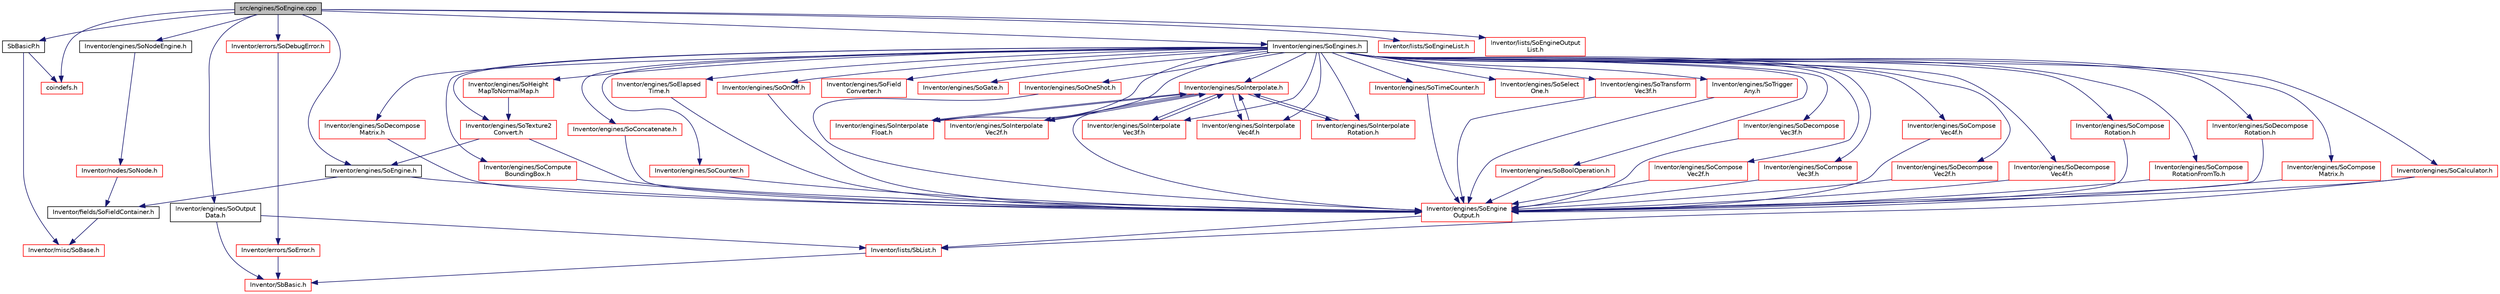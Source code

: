 digraph "src/engines/SoEngine.cpp"
{
 // LATEX_PDF_SIZE
  edge [fontname="Helvetica",fontsize="10",labelfontname="Helvetica",labelfontsize="10"];
  node [fontname="Helvetica",fontsize="10",shape=record];
  Node1 [label="src/engines/SoEngine.cpp",height=0.2,width=0.4,color="black", fillcolor="grey75", style="filled", fontcolor="black",tooltip=" "];
  Node1 -> Node2 [color="midnightblue",fontsize="10",style="solid",fontname="Helvetica"];
  Node2 [label="Inventor/engines/SoEngine.h",height=0.2,width=0.4,color="black", fillcolor="white", style="filled",URL="$SoEngine_8h.html",tooltip=" "];
  Node2 -> Node3 [color="midnightblue",fontsize="10",style="solid",fontname="Helvetica"];
  Node3 [label="Inventor/fields/SoFieldContainer.h",height=0.2,width=0.4,color="black", fillcolor="white", style="filled",URL="$SoFieldContainer_8h.html",tooltip=" "];
  Node3 -> Node4 [color="midnightblue",fontsize="10",style="solid",fontname="Helvetica"];
  Node4 [label="Inventor/misc/SoBase.h",height=0.2,width=0.4,color="red", fillcolor="white", style="filled",URL="$SoBase_8h.html",tooltip=" "];
  Node2 -> Node22 [color="midnightblue",fontsize="10",style="solid",fontname="Helvetica"];
  Node22 [label="Inventor/engines/SoEngine\lOutput.h",height=0.2,width=0.4,color="red", fillcolor="white", style="filled",URL="$SoEngineOutput_8h.html",tooltip=" "];
  Node22 -> Node24 [color="midnightblue",fontsize="10",style="solid",fontname="Helvetica"];
  Node24 [label="Inventor/lists/SbList.h",height=0.2,width=0.4,color="red", fillcolor="white", style="filled",URL="$SbList_8h.html",tooltip=" "];
  Node24 -> Node6 [color="midnightblue",fontsize="10",style="solid",fontname="Helvetica"];
  Node6 [label="Inventor/SbBasic.h",height=0.2,width=0.4,color="red", fillcolor="white", style="filled",URL="$SbBasic_8h.html",tooltip=" "];
  Node1 -> Node25 [color="midnightblue",fontsize="10",style="solid",fontname="Helvetica"];
  Node25 [label="SbBasicP.h",height=0.2,width=0.4,color="black", fillcolor="white", style="filled",URL="$SbBasicP_8h.html",tooltip=" "];
  Node25 -> Node4 [color="midnightblue",fontsize="10",style="solid",fontname="Helvetica"];
  Node25 -> Node26 [color="midnightblue",fontsize="10",style="solid",fontname="Helvetica"];
  Node26 [label="coindefs.h",height=0.2,width=0.4,color="red", fillcolor="white", style="filled",URL="$coindefs_8h.html",tooltip=" "];
  Node1 -> Node28 [color="midnightblue",fontsize="10",style="solid",fontname="Helvetica"];
  Node28 [label="Inventor/engines/SoEngines.h",height=0.2,width=0.4,color="black", fillcolor="white", style="filled",URL="$SoEngines_8h.html",tooltip=" "];
  Node28 -> Node29 [color="midnightblue",fontsize="10",style="solid",fontname="Helvetica"];
  Node29 [label="Inventor/engines/SoBoolOperation.h",height=0.2,width=0.4,color="red", fillcolor="white", style="filled",URL="$SoBoolOperation_8h.html",tooltip=" "];
  Node29 -> Node22 [color="midnightblue",fontsize="10",style="solid",fontname="Helvetica"];
  Node28 -> Node50 [color="midnightblue",fontsize="10",style="solid",fontname="Helvetica"];
  Node50 [label="Inventor/engines/SoCalculator.h",height=0.2,width=0.4,color="red", fillcolor="white", style="filled",URL="$SoCalculator_8h.html",tooltip=" "];
  Node50 -> Node22 [color="midnightblue",fontsize="10",style="solid",fontname="Helvetica"];
  Node50 -> Node24 [color="midnightblue",fontsize="10",style="solid",fontname="Helvetica"];
  Node28 -> Node59 [color="midnightblue",fontsize="10",style="solid",fontname="Helvetica"];
  Node59 [label="Inventor/engines/SoCompose\lVec2f.h",height=0.2,width=0.4,color="red", fillcolor="white", style="filled",URL="$SoComposeVec2f_8h.html",tooltip=" "];
  Node59 -> Node22 [color="midnightblue",fontsize="10",style="solid",fontname="Helvetica"];
  Node28 -> Node62 [color="midnightblue",fontsize="10",style="solid",fontname="Helvetica"];
  Node62 [label="Inventor/engines/SoCompose\lVec3f.h",height=0.2,width=0.4,color="red", fillcolor="white", style="filled",URL="$SoComposeVec3f_8h.html",tooltip=" "];
  Node62 -> Node22 [color="midnightblue",fontsize="10",style="solid",fontname="Helvetica"];
  Node28 -> Node63 [color="midnightblue",fontsize="10",style="solid",fontname="Helvetica"];
  Node63 [label="Inventor/engines/SoCompose\lVec4f.h",height=0.2,width=0.4,color="red", fillcolor="white", style="filled",URL="$SoComposeVec4f_8h.html",tooltip=" "];
  Node63 -> Node22 [color="midnightblue",fontsize="10",style="solid",fontname="Helvetica"];
  Node28 -> Node66 [color="midnightblue",fontsize="10",style="solid",fontname="Helvetica"];
  Node66 [label="Inventor/engines/SoDecompose\lVec2f.h",height=0.2,width=0.4,color="red", fillcolor="white", style="filled",URL="$SoDecomposeVec2f_8h.html",tooltip=" "];
  Node66 -> Node22 [color="midnightblue",fontsize="10",style="solid",fontname="Helvetica"];
  Node28 -> Node67 [color="midnightblue",fontsize="10",style="solid",fontname="Helvetica"];
  Node67 [label="Inventor/engines/SoDecompose\lVec3f.h",height=0.2,width=0.4,color="red", fillcolor="white", style="filled",URL="$SoDecomposeVec3f_8h.html",tooltip=" "];
  Node67 -> Node22 [color="midnightblue",fontsize="10",style="solid",fontname="Helvetica"];
  Node28 -> Node68 [color="midnightblue",fontsize="10",style="solid",fontname="Helvetica"];
  Node68 [label="Inventor/engines/SoDecompose\lVec4f.h",height=0.2,width=0.4,color="red", fillcolor="white", style="filled",URL="$SoDecomposeVec4f_8h.html",tooltip=" "];
  Node68 -> Node22 [color="midnightblue",fontsize="10",style="solid",fontname="Helvetica"];
  Node28 -> Node69 [color="midnightblue",fontsize="10",style="solid",fontname="Helvetica"];
  Node69 [label="Inventor/engines/SoCompose\lRotation.h",height=0.2,width=0.4,color="red", fillcolor="white", style="filled",URL="$SoComposeRotation_8h.html",tooltip=" "];
  Node69 -> Node22 [color="midnightblue",fontsize="10",style="solid",fontname="Helvetica"];
  Node28 -> Node70 [color="midnightblue",fontsize="10",style="solid",fontname="Helvetica"];
  Node70 [label="Inventor/engines/SoCompose\lRotationFromTo.h",height=0.2,width=0.4,color="red", fillcolor="white", style="filled",URL="$SoComposeRotationFromTo_8h.html",tooltip=" "];
  Node70 -> Node22 [color="midnightblue",fontsize="10",style="solid",fontname="Helvetica"];
  Node28 -> Node71 [color="midnightblue",fontsize="10",style="solid",fontname="Helvetica"];
  Node71 [label="Inventor/engines/SoDecompose\lRotation.h",height=0.2,width=0.4,color="red", fillcolor="white", style="filled",URL="$SoDecomposeRotation_8h.html",tooltip=" "];
  Node71 -> Node22 [color="midnightblue",fontsize="10",style="solid",fontname="Helvetica"];
  Node28 -> Node74 [color="midnightblue",fontsize="10",style="solid",fontname="Helvetica"];
  Node74 [label="Inventor/engines/SoCompose\lMatrix.h",height=0.2,width=0.4,color="red", fillcolor="white", style="filled",URL="$SoComposeMatrix_8h.html",tooltip=" "];
  Node74 -> Node22 [color="midnightblue",fontsize="10",style="solid",fontname="Helvetica"];
  Node28 -> Node75 [color="midnightblue",fontsize="10",style="solid",fontname="Helvetica"];
  Node75 [label="Inventor/engines/SoDecompose\lMatrix.h",height=0.2,width=0.4,color="red", fillcolor="white", style="filled",URL="$SoDecomposeMatrix_8h.html",tooltip=" "];
  Node75 -> Node22 [color="midnightblue",fontsize="10",style="solid",fontname="Helvetica"];
  Node28 -> Node78 [color="midnightblue",fontsize="10",style="solid",fontname="Helvetica"];
  Node78 [label="Inventor/engines/SoCompute\lBoundingBox.h",height=0.2,width=0.4,color="red", fillcolor="white", style="filled",URL="$SoComputeBoundingBox_8h.html",tooltip=" "];
  Node78 -> Node22 [color="midnightblue",fontsize="10",style="solid",fontname="Helvetica"];
  Node28 -> Node83 [color="midnightblue",fontsize="10",style="solid",fontname="Helvetica"];
  Node83 [label="Inventor/engines/SoConcatenate.h",height=0.2,width=0.4,color="red", fillcolor="white", style="filled",URL="$SoConcatenate_8h.html",tooltip=" "];
  Node83 -> Node22 [color="midnightblue",fontsize="10",style="solid",fontname="Helvetica"];
  Node28 -> Node84 [color="midnightblue",fontsize="10",style="solid",fontname="Helvetica"];
  Node84 [label="Inventor/engines/SoCounter.h",height=0.2,width=0.4,color="red", fillcolor="white", style="filled",URL="$SoCounter_8h.html",tooltip=" "];
  Node84 -> Node22 [color="midnightblue",fontsize="10",style="solid",fontname="Helvetica"];
  Node28 -> Node87 [color="midnightblue",fontsize="10",style="solid",fontname="Helvetica"];
  Node87 [label="Inventor/engines/SoElapsed\lTime.h",height=0.2,width=0.4,color="red", fillcolor="white", style="filled",URL="$SoElapsedTime_8h.html",tooltip=" "];
  Node87 -> Node22 [color="midnightblue",fontsize="10",style="solid",fontname="Helvetica"];
  Node28 -> Node92 [color="midnightblue",fontsize="10",style="solid",fontname="Helvetica"];
  Node92 [label="Inventor/engines/SoField\lConverter.h",height=0.2,width=0.4,color="red", fillcolor="white", style="filled",URL="$SoFieldConverter_8h.html",tooltip=" "];
  Node28 -> Node93 [color="midnightblue",fontsize="10",style="solid",fontname="Helvetica"];
  Node93 [label="Inventor/engines/SoGate.h",height=0.2,width=0.4,color="red", fillcolor="white", style="filled",URL="$SoGate_8h.html",tooltip=" "];
  Node28 -> Node94 [color="midnightblue",fontsize="10",style="solid",fontname="Helvetica"];
  Node94 [label="Inventor/engines/SoInterpolate.h",height=0.2,width=0.4,color="red", fillcolor="white", style="filled",URL="$SoInterpolate_8h.html",tooltip=" "];
  Node94 -> Node22 [color="midnightblue",fontsize="10",style="solid",fontname="Helvetica"];
  Node94 -> Node95 [color="midnightblue",fontsize="10",style="solid",fontname="Helvetica"];
  Node95 [label="Inventor/engines/SoInterpolate\lFloat.h",height=0.2,width=0.4,color="red", fillcolor="white", style="filled",URL="$SoInterpolateFloat_8h.html",tooltip=" "];
  Node95 -> Node94 [color="midnightblue",fontsize="10",style="solid",fontname="Helvetica"];
  Node94 -> Node96 [color="midnightblue",fontsize="10",style="solid",fontname="Helvetica"];
  Node96 [label="Inventor/engines/SoInterpolate\lVec2f.h",height=0.2,width=0.4,color="red", fillcolor="white", style="filled",URL="$SoInterpolateVec2f_8h.html",tooltip=" "];
  Node96 -> Node94 [color="midnightblue",fontsize="10",style="solid",fontname="Helvetica"];
  Node94 -> Node97 [color="midnightblue",fontsize="10",style="solid",fontname="Helvetica"];
  Node97 [label="Inventor/engines/SoInterpolate\lVec3f.h",height=0.2,width=0.4,color="red", fillcolor="white", style="filled",URL="$SoInterpolateVec3f_8h.html",tooltip=" "];
  Node97 -> Node94 [color="midnightblue",fontsize="10",style="solid",fontname="Helvetica"];
  Node94 -> Node98 [color="midnightblue",fontsize="10",style="solid",fontname="Helvetica"];
  Node98 [label="Inventor/engines/SoInterpolate\lVec4f.h",height=0.2,width=0.4,color="red", fillcolor="white", style="filled",URL="$SoInterpolateVec4f_8h.html",tooltip=" "];
  Node98 -> Node94 [color="midnightblue",fontsize="10",style="solid",fontname="Helvetica"];
  Node94 -> Node99 [color="midnightblue",fontsize="10",style="solid",fontname="Helvetica"];
  Node99 [label="Inventor/engines/SoInterpolate\lRotation.h",height=0.2,width=0.4,color="red", fillcolor="white", style="filled",URL="$SoInterpolateRotation_8h.html",tooltip=" "];
  Node99 -> Node94 [color="midnightblue",fontsize="10",style="solid",fontname="Helvetica"];
  Node28 -> Node95 [color="midnightblue",fontsize="10",style="solid",fontname="Helvetica"];
  Node28 -> Node99 [color="midnightblue",fontsize="10",style="solid",fontname="Helvetica"];
  Node28 -> Node96 [color="midnightblue",fontsize="10",style="solid",fontname="Helvetica"];
  Node28 -> Node97 [color="midnightblue",fontsize="10",style="solid",fontname="Helvetica"];
  Node28 -> Node98 [color="midnightblue",fontsize="10",style="solid",fontname="Helvetica"];
  Node28 -> Node100 [color="midnightblue",fontsize="10",style="solid",fontname="Helvetica"];
  Node100 [label="Inventor/engines/SoOnOff.h",height=0.2,width=0.4,color="red", fillcolor="white", style="filled",URL="$SoOnOff_8h.html",tooltip=" "];
  Node100 -> Node22 [color="midnightblue",fontsize="10",style="solid",fontname="Helvetica"];
  Node28 -> Node101 [color="midnightblue",fontsize="10",style="solid",fontname="Helvetica"];
  Node101 [label="Inventor/engines/SoOneShot.h",height=0.2,width=0.4,color="red", fillcolor="white", style="filled",URL="$SoOneShot_8h.html",tooltip=" "];
  Node101 -> Node22 [color="midnightblue",fontsize="10",style="solid",fontname="Helvetica"];
  Node28 -> Node103 [color="midnightblue",fontsize="10",style="solid",fontname="Helvetica"];
  Node103 [label="Inventor/engines/SoSelect\lOne.h",height=0.2,width=0.4,color="red", fillcolor="white", style="filled",URL="$SoSelectOne_8h.html",tooltip=" "];
  Node28 -> Node105 [color="midnightblue",fontsize="10",style="solid",fontname="Helvetica"];
  Node105 [label="Inventor/engines/SoTimeCounter.h",height=0.2,width=0.4,color="red", fillcolor="white", style="filled",URL="$SoTimeCounter_8h.html",tooltip=" "];
  Node105 -> Node22 [color="midnightblue",fontsize="10",style="solid",fontname="Helvetica"];
  Node28 -> Node106 [color="midnightblue",fontsize="10",style="solid",fontname="Helvetica"];
  Node106 [label="Inventor/engines/SoTransform\lVec3f.h",height=0.2,width=0.4,color="red", fillcolor="white", style="filled",URL="$SoTransformVec3f_8h.html",tooltip=" "];
  Node106 -> Node22 [color="midnightblue",fontsize="10",style="solid",fontname="Helvetica"];
  Node28 -> Node107 [color="midnightblue",fontsize="10",style="solid",fontname="Helvetica"];
  Node107 [label="Inventor/engines/SoTrigger\lAny.h",height=0.2,width=0.4,color="red", fillcolor="white", style="filled",URL="$SoTriggerAny_8h.html",tooltip=" "];
  Node107 -> Node22 [color="midnightblue",fontsize="10",style="solid",fontname="Helvetica"];
  Node28 -> Node108 [color="midnightblue",fontsize="10",style="solid",fontname="Helvetica"];
  Node108 [label="Inventor/engines/SoTexture2\lConvert.h",height=0.2,width=0.4,color="red", fillcolor="white", style="filled",URL="$SoTexture2Convert_8h.html",tooltip=" "];
  Node108 -> Node2 [color="midnightblue",fontsize="10",style="solid",fontname="Helvetica"];
  Node108 -> Node22 [color="midnightblue",fontsize="10",style="solid",fontname="Helvetica"];
  Node28 -> Node110 [color="midnightblue",fontsize="10",style="solid",fontname="Helvetica"];
  Node110 [label="Inventor/engines/SoHeight\lMapToNormalMap.h",height=0.2,width=0.4,color="red", fillcolor="white", style="filled",URL="$SoHeightMapToNormalMap_8h.html",tooltip=" "];
  Node110 -> Node108 [color="midnightblue",fontsize="10",style="solid",fontname="Helvetica"];
  Node1 -> Node111 [color="midnightblue",fontsize="10",style="solid",fontname="Helvetica"];
  Node111 [label="Inventor/engines/SoNodeEngine.h",height=0.2,width=0.4,color="black", fillcolor="white", style="filled",URL="$SoNodeEngine_8h.html",tooltip=" "];
  Node111 -> Node112 [color="midnightblue",fontsize="10",style="solid",fontname="Helvetica"];
  Node112 [label="Inventor/nodes/SoNode.h",height=0.2,width=0.4,color="red", fillcolor="white", style="filled",URL="$SoNode_8h.html",tooltip=" "];
  Node112 -> Node3 [color="midnightblue",fontsize="10",style="solid",fontname="Helvetica"];
  Node1 -> Node33 [color="midnightblue",fontsize="10",style="solid",fontname="Helvetica"];
  Node33 [label="Inventor/engines/SoOutput\lData.h",height=0.2,width=0.4,color="black", fillcolor="white", style="filled",URL="$SoOutputData_8h.html",tooltip=" "];
  Node33 -> Node6 [color="midnightblue",fontsize="10",style="solid",fontname="Helvetica"];
  Node33 -> Node24 [color="midnightblue",fontsize="10",style="solid",fontname="Helvetica"];
  Node1 -> Node56 [color="midnightblue",fontsize="10",style="solid",fontname="Helvetica"];
  Node56 [label="Inventor/errors/SoDebugError.h",height=0.2,width=0.4,color="red", fillcolor="white", style="filled",URL="$SoDebugError_8h.html",tooltip=" "];
  Node56 -> Node57 [color="midnightblue",fontsize="10",style="solid",fontname="Helvetica"];
  Node57 [label="Inventor/errors/SoError.h",height=0.2,width=0.4,color="red", fillcolor="white", style="filled",URL="$SoError_8h.html",tooltip=" "];
  Node57 -> Node6 [color="midnightblue",fontsize="10",style="solid",fontname="Helvetica"];
  Node1 -> Node119 [color="midnightblue",fontsize="10",style="solid",fontname="Helvetica"];
  Node119 [label="Inventor/lists/SoEngineList.h",height=0.2,width=0.4,color="red", fillcolor="white", style="filled",URL="$SoEngineList_8h.html",tooltip=" "];
  Node1 -> Node118 [color="midnightblue",fontsize="10",style="solid",fontname="Helvetica"];
  Node118 [label="Inventor/lists/SoEngineOutput\lList.h",height=0.2,width=0.4,color="red", fillcolor="white", style="filled",URL="$SoEngineOutputList_8h.html",tooltip=" "];
  Node1 -> Node26 [color="midnightblue",fontsize="10",style="solid",fontname="Helvetica"];
}

